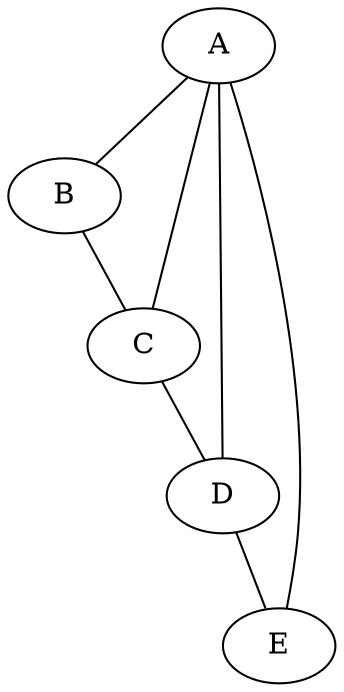 strict graph "cordal1" {
    A -- B
    A -- C
    A -- D
    A -- E
    B -- C
    C -- D
    D -- E
}
